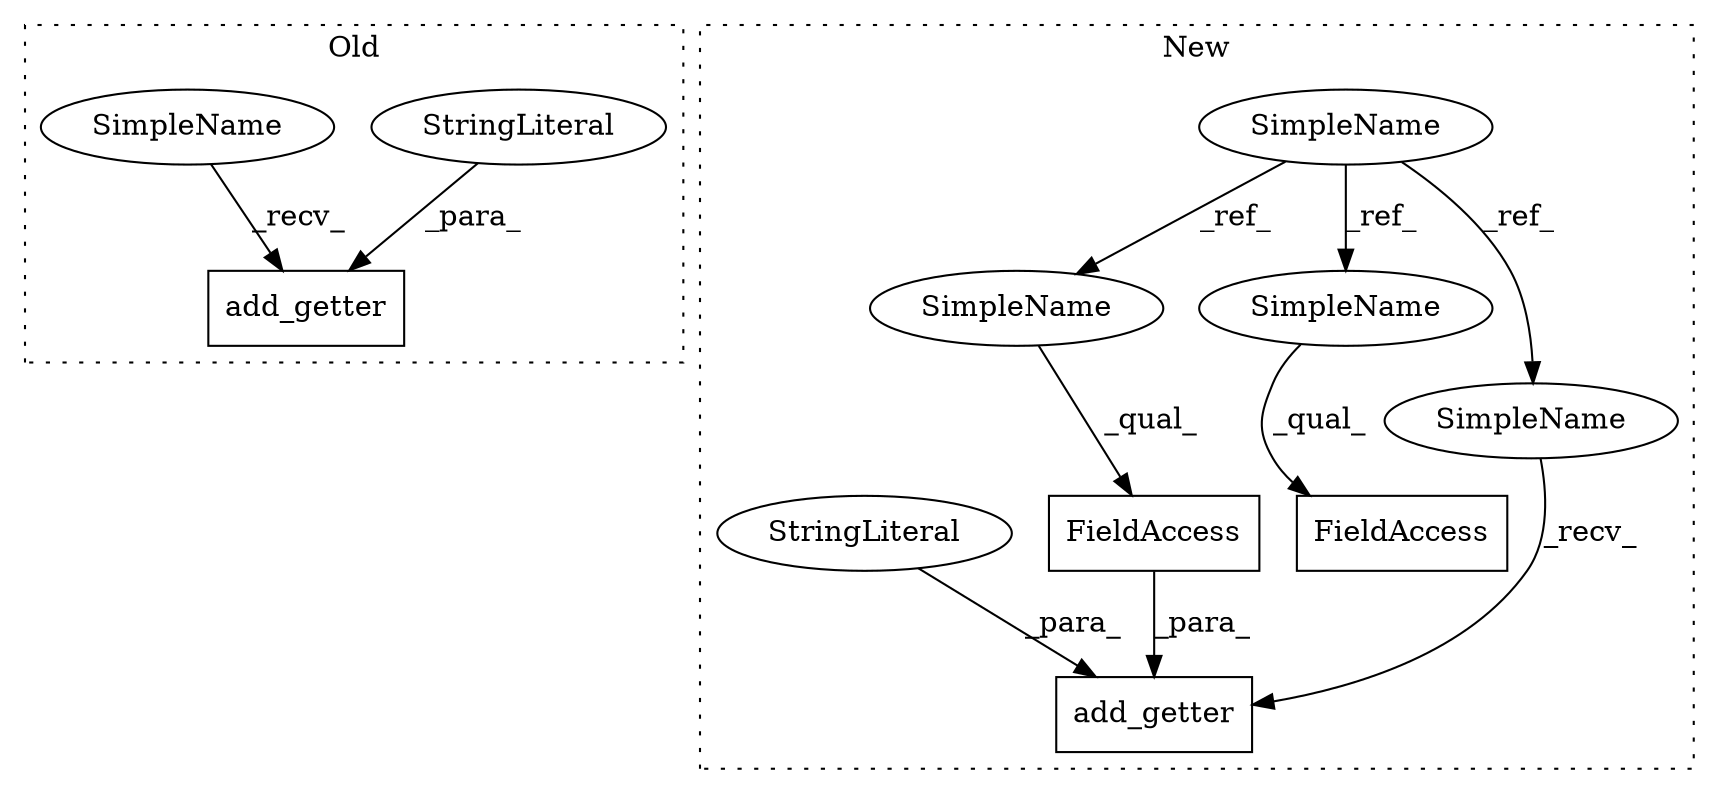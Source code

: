 digraph G {
subgraph cluster0 {
1 [label="add_getter" a="32" s="1426,1504" l="11,1" shape="box"];
6 [label="StringLiteral" a="45" s="1437" l="7" shape="ellipse"];
11 [label="SimpleName" a="42" s="1421" l="4" shape="ellipse"];
label = "Old";
style="dotted";
}
subgraph cluster1 {
2 [label="add_getter" a="32" s="1405,1439" l="11,1" shape="box"];
3 [label="SimpleName" a="42" s="553" l="4" shape="ellipse"];
4 [label="FieldAccess" a="22" s="1424" l="15" shape="box"];
5 [label="FieldAccess" a="22" s="1378" l="15" shape="box"];
7 [label="StringLiteral" a="45" s="1416" l="7" shape="ellipse"];
8 [label="SimpleName" a="42" s="1424" l="4" shape="ellipse"];
9 [label="SimpleName" a="42" s="1378" l="4" shape="ellipse"];
10 [label="SimpleName" a="42" s="1400" l="4" shape="ellipse"];
label = "New";
style="dotted";
}
3 -> 10 [label="_ref_"];
3 -> 9 [label="_ref_"];
3 -> 8 [label="_ref_"];
4 -> 2 [label="_para_"];
6 -> 1 [label="_para_"];
7 -> 2 [label="_para_"];
8 -> 4 [label="_qual_"];
9 -> 5 [label="_qual_"];
10 -> 2 [label="_recv_"];
11 -> 1 [label="_recv_"];
}